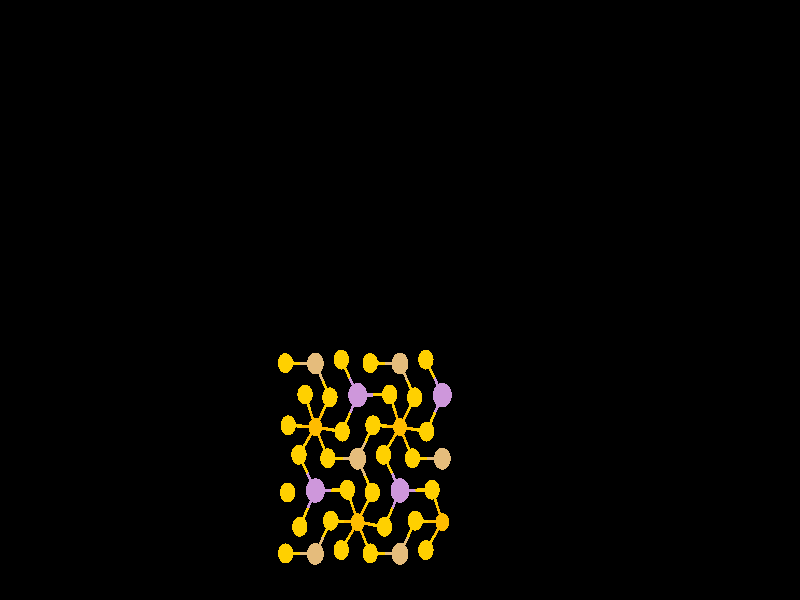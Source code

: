 #include "colors.inc"
#include "finish.inc"

global_settings {assumed_gamma 1 max_trace_level 6}
background {color White transmit 1.0}
camera {orthographic
  right -62.77*x up 36.25*y
  direction 1.00*z
  location <0,0,50.00> look_at <0,0,0>}


light_source {<  2.00,   3.00,  40.00> color White
  area_light <0.70, 0, 0>, <0, 0.70, 0>, 3, 3
  adaptive 1 jitter}
// no fog
#declare simple = finish {phong 0.7}
#declare pale = finish {ambient 0.5 diffuse 0.85 roughness 0.001 specular 0.200 }
#declare intermediate = finish {ambient 0.3 diffuse 0.6 specular 0.1 roughness 0.04}
#declare vmd = finish {ambient 0.0 diffuse 0.65 phong 0.1 phong_size 40.0 specular 0.5 }
#declare jmol = finish {ambient 0.2 diffuse 0.6 specular 1 roughness 0.001 metallic}
#declare ase2 = finish {ambient 0.05 brilliance 3 diffuse 0.6 metallic specular 0.7 roughness 0.04 reflection 0.15}
#declare ase3 = finish {ambient 0.15 brilliance 2 diffuse 0.6 metallic specular 1.0 roughness 0.001 reflection 0.0}
#declare glass = finish {ambient 0.05 diffuse 0.3 specular 1.0 roughness 0.001}
#declare glass2 = finish {ambient 0.01 diffuse 0.3 specular 1.0 reflection 0.25 roughness 0.001}
#declare Rcell = 0.000;
#declare Rbond = 0.100;

#macro atom(LOC, R, COL, TRANS, FIN)
  sphere{LOC, R texture{pigment{color COL transmit TRANS} finish{FIN}}}
#end
#macro constrain(LOC, R, COL, TRANS FIN)
union{torus{R, Rcell rotate 45*z texture{pigment{color COL transmit TRANS} finish{FIN}}}
     torus{R, Rcell rotate -45*z texture{pigment{color COL transmit TRANS} finish{FIN}}}
     translate LOC}
#end

cylinder {< -9.96, -17.26, -33.52>, < 29.89, -17.26, -33.52>, Rcell pigment {Black}}
cylinder {<-29.89,  17.26, -33.52>, <  9.96,  17.26, -33.52>, Rcell pigment {Black}}
cylinder {<-29.89,  17.26,   0.00>, <  9.96,  17.26,   0.00>, Rcell pigment {Black}}
cylinder {< -9.96, -17.26,   0.00>, < 29.89, -17.26,   0.00>, Rcell pigment {Black}}
cylinder {< -9.96, -17.26, -33.52>, <-29.89,  17.26, -33.52>, Rcell pigment {Black}}
cylinder {< 29.89, -17.26, -33.52>, <  9.96,  17.26, -33.52>, Rcell pigment {Black}}
cylinder {< 29.89, -17.26,   0.00>, <  9.96,  17.26,   0.00>, Rcell pigment {Black}}
cylinder {< -9.96, -17.26,   0.00>, <-29.89,  17.26,   0.00>, Rcell pigment {Black}}
cylinder {< -9.96, -17.26, -33.52>, < -9.96, -17.26,   0.00>, Rcell pigment {Black}}
cylinder {< 29.89, -17.26, -33.52>, < 29.89, -17.26,   0.00>, Rcell pigment {Black}}
cylinder {<  9.96,  17.26, -33.52>, <  9.96,  17.26,   0.00>, Rcell pigment {Black}}
cylinder {<-29.89,  17.26, -33.52>, <-29.89,  17.26,   0.00>, Rcell pigment {Black}}
atom(< -7.86, -13.70, -14.91>, 0.60, rgb <1.00, 0.63, 0.00>, 0.0, ase3) // #0
atom(< -4.61, -15.11, -14.91>, 0.60, rgb <1.00, 0.63, 0.00>, 0.0, ase3) // #1
atom(< -8.82, -11.63, -18.53>, 0.60, rgb <1.00, 0.63, 0.00>, 0.0, ase3) // #2
atom(< -8.98, -15.31, -18.53>, 0.60, rgb <1.00, 0.63, 0.00>, 0.0, ase3) // #3
atom(< -6.64, -15.34, -18.10>, 0.66, rgb <0.78, 0.50, 0.20>, 0.0, ase3) // #4
atom(< -6.64, -11.51, -16.41>, 0.74, rgb <0.62, 0.31, 0.71>, 0.0, ase3) // #5
atom(< -7.93,  -9.35, -14.91>, 0.60, rgb <1.00, 0.63, 0.00>, 0.0, ase3) // #6
atom(< -1.22, -13.70, -14.91>, 0.60, rgb <1.00, 0.63, 0.00>, 0.0, ase3) // #7
atom(<  2.03, -15.11, -14.91>, 0.60, rgb <1.00, 0.63, 0.00>, 0.0, ase3) // #8
atom(< -2.18, -11.63, -18.53>, 0.60, rgb <1.00, 0.63, 0.00>, 0.0, ase3) // #9
atom(< -2.34, -15.31, -18.53>, 0.60, rgb <1.00, 0.63, 0.00>, 0.0, ase3) // #10
atom(< -5.44, -13.33, -18.53>, 0.60, rgb <1.00, 0.63, 0.00>, 0.0, ase3) // #11
atom(< -3.32, -13.42, -17.80>, 0.54, rgb <1.00, 0.50, 0.00>, 0.0, ase3) // #12
atom(< -3.32, -13.42, -15.50>, 0.54, rgb <1.00, 0.50, 0.00>, 0.0, ase3) // #13
atom(<  0.00, -15.34, -18.10>, 0.66, rgb <0.78, 0.50, 0.20>, 0.0, ase3) // #14
atom(<  0.00, -11.51, -16.41>, 0.74, rgb <0.62, 0.31, 0.71>, 0.0, ase3) // #15
atom(< -4.54,  -7.95, -14.91>, 0.60, rgb <1.00, 0.63, 0.00>, 0.0, ase3) // #16
atom(< -1.29,  -9.35, -14.91>, 0.60, rgb <1.00, 0.63, 0.00>, 0.0, ase3) // #17
atom(< -4.13, -11.46, -14.91>, 0.60, rgb <1.00, 0.63, 0.00>, 0.0, ase3) // #18
atom(< -5.50,  -5.88, -18.53>, 0.60, rgb <1.00, 0.63, 0.00>, 0.0, ase3) // #19
atom(< -5.66,  -9.56, -18.53>, 0.60, rgb <1.00, 0.63, 0.00>, 0.0, ase3) // #20
atom(< -8.77,  -7.57, -18.53>, 0.60, rgb <1.00, 0.63, 0.00>, 0.0, ase3) // #21
atom(< -6.64,  -7.67, -17.80>, 0.54, rgb <1.00, 0.50, 0.00>, 0.0, ase3) // #22
atom(< -6.64,  -7.67, -15.50>, 0.54, rgb <1.00, 0.50, 0.00>, 0.0, ase3) // #23
atom(< -3.32,  -9.59, -18.10>, 0.66, rgb <0.78, 0.50, 0.20>, 0.0, ase3) // #24
atom(< -3.32,  -5.75, -16.41>, 0.74, rgb <0.62, 0.31, 0.71>, 0.0, ase3) // #25
atom(< -4.61,  -3.60, -14.91>, 0.60, rgb <1.00, 0.63, 0.00>, 0.0, ase3) // #26
atom(< -7.45,  -5.71, -14.91>, 0.60, rgb <1.00, 0.63, 0.00>, 0.0, ase3) // #27
atom(< -8.99,  -3.81, -18.53>, 0.60, rgb <1.00, 0.63, 0.00>, 0.0, ase3) // #28
atom(< -6.64,  -3.84, -18.10>, 0.66, rgb <0.78, 0.50, 0.20>, 0.0, ase3) // #29
atom(<  1.20, -13.33, -18.53>, 0.60, rgb <1.00, 0.63, 0.00>, 0.0, ase3) // #30
atom(<  3.32, -13.42, -17.80>, 0.54, rgb <1.00, 0.50, 0.00>, 0.0, ase3) // #31
atom(<  3.32, -13.42, -15.50>, 0.54, rgb <1.00, 0.50, 0.00>, 0.0, ase3) // #32
atom(<  2.10,  -7.95, -14.91>, 0.60, rgb <1.00, 0.63, 0.00>, 0.0, ase3) // #33
atom(<  2.51, -11.46, -14.91>, 0.60, rgb <1.00, 0.63, 0.00>, 0.0, ase3) // #34
atom(<  1.15,  -5.88, -18.53>, 0.60, rgb <1.00, 0.63, 0.00>, 0.0, ase3) // #35
atom(<  0.98,  -9.56, -18.53>, 0.60, rgb <1.00, 0.63, 0.00>, 0.0, ase3) // #36
atom(< -2.12,  -7.57, -18.53>, 0.60, rgb <1.00, 0.63, 0.00>, 0.0, ase3) // #37
atom(<  0.00,  -7.67, -17.80>, 0.54, rgb <1.00, 0.50, 0.00>, 0.0, ase3) // #38
atom(<  0.00,  -7.67, -15.50>, 0.54, rgb <1.00, 0.50, 0.00>, 0.0, ase3) // #39
atom(<  3.32,  -9.59, -18.10>, 0.66, rgb <0.78, 0.50, 0.20>, 0.0, ase3) // #40
atom(<  3.32,  -5.75, -16.41>, 0.74, rgb <0.62, 0.31, 0.71>, 0.0, ase3) // #41
atom(<  2.03,  -3.60, -14.91>, 0.60, rgb <1.00, 0.63, 0.00>, 0.0, ase3) // #42
atom(< -0.81,  -5.71, -14.91>, 0.60, rgb <1.00, 0.63, 0.00>, 0.0, ase3) // #43
atom(< -2.34,  -3.81, -18.53>, 0.60, rgb <1.00, 0.63, 0.00>, 0.0, ase3) // #44
atom(<  0.00,  -3.84, -18.10>, 0.66, rgb <0.78, 0.50, 0.20>, 0.0, ase3) // #45
cylinder {< -7.86, -13.70, -14.91>, < -7.25, -12.60, -15.66>, Rbond texture{pigment {color rgb <1.00, 0.63, 0.00> transmit 0.0} finish{ase3}}}
cylinder {< -6.64, -11.51, -16.41>, < -7.25, -12.60, -15.66>, Rbond texture{pigment {color rgb <0.62, 0.31, 0.71> transmit 0.0} finish{ase3}}}
cylinder {< -4.61, -15.11, -14.91>, < -3.97, -14.27, -15.21>, Rbond texture{pigment {color rgb <1.00, 0.63, 0.00> transmit 0.0} finish{ase3}}}
cylinder {< -3.32, -13.42, -15.50>, < -3.97, -14.27, -15.21>, Rbond texture{pigment {color rgb <1.00, 0.50, 0.00> transmit 0.0} finish{ase3}}}
cylinder {< -6.64, -15.34, -18.10>, < -6.04, -14.34, -18.32>, Rbond texture{pigment {color rgb <0.78, 0.50, 0.20> transmit 0.0} finish{ase3}}}
cylinder {< -5.44, -13.33, -18.53>, < -6.04, -14.34, -18.32>, Rbond texture{pigment {color rgb <1.00, 0.63, 0.00> transmit 0.0} finish{ase3}}}
cylinder {< -6.64, -15.34, -18.10>, < -7.81, -15.33, -18.32>, Rbond texture{pigment {color rgb <0.78, 0.50, 0.20> transmit 0.0} finish{ase3}}}
cylinder {< -8.98, -15.31, -18.53>, < -7.81, -15.33, -18.32>, Rbond texture{pigment {color rgb <1.00, 0.63, 0.00> transmit 0.0} finish{ase3}}}
cylinder {< -6.64, -11.51, -16.41>, < -5.39, -11.49, -15.66>, Rbond texture{pigment {color rgb <0.62, 0.31, 0.71> transmit 0.0} finish{ase3}}}
cylinder {< -4.13, -11.46, -14.91>, < -5.39, -11.49, -15.66>, Rbond texture{pigment {color rgb <1.00, 0.63, 0.00> transmit 0.0} finish{ase3}}}
cylinder {< -6.64, -11.51, -16.41>, < -7.29, -10.43, -15.66>, Rbond texture{pigment {color rgb <0.62, 0.31, 0.71> transmit 0.0} finish{ase3}}}
cylinder {< -7.93,  -9.35, -14.91>, < -7.29, -10.43, -15.66>, Rbond texture{pigment {color rgb <1.00, 0.63, 0.00> transmit 0.0} finish{ase3}}}
cylinder {< -7.93,  -9.35, -14.91>, < -7.29,  -8.51, -15.21>, Rbond texture{pigment {color rgb <1.00, 0.63, 0.00> transmit 0.0} finish{ase3}}}
cylinder {< -6.64,  -7.67, -15.50>, < -7.29,  -8.51, -15.21>, Rbond texture{pigment {color rgb <1.00, 0.50, 0.00> transmit 0.0} finish{ase3}}}
cylinder {< -1.22, -13.70, -14.91>, < -2.27, -13.56, -15.21>, Rbond texture{pigment {color rgb <1.00, 0.63, 0.00> transmit 0.0} finish{ase3}}}
cylinder {< -3.32, -13.42, -15.50>, < -2.27, -13.56, -15.21>, Rbond texture{pigment {color rgb <1.00, 0.50, 0.00> transmit 0.0} finish{ase3}}}
cylinder {< -1.22, -13.70, -14.91>, < -0.61, -12.60, -15.66>, Rbond texture{pigment {color rgb <1.00, 0.63, 0.00> transmit 0.0} finish{ase3}}}
cylinder {<  0.00, -11.51, -16.41>, < -0.61, -12.60, -15.66>, Rbond texture{pigment {color rgb <0.62, 0.31, 0.71> transmit 0.0} finish{ase3}}}
cylinder {<  2.03, -15.11, -14.91>, <  2.68, -14.27, -15.21>, Rbond texture{pigment {color rgb <1.00, 0.63, 0.00> transmit 0.0} finish{ase3}}}
cylinder {<  3.32, -13.42, -15.50>, <  2.68, -14.27, -15.21>, Rbond texture{pigment {color rgb <1.00, 0.50, 0.00> transmit 0.0} finish{ase3}}}
cylinder {< -2.18, -11.63, -18.53>, < -2.75, -12.53, -18.17>, Rbond texture{pigment {color rgb <1.00, 0.63, 0.00> transmit 0.0} finish{ase3}}}
cylinder {< -3.32, -13.42, -17.80>, < -2.75, -12.53, -18.17>, Rbond texture{pigment {color rgb <1.00, 0.50, 0.00> transmit 0.0} finish{ase3}}}
cylinder {< -2.18, -11.63, -18.53>, < -2.75, -10.61, -18.32>, Rbond texture{pigment {color rgb <1.00, 0.63, 0.00> transmit 0.0} finish{ase3}}}
cylinder {< -3.32,  -9.59, -18.10>, < -2.75, -10.61, -18.32>, Rbond texture{pigment {color rgb <0.78, 0.50, 0.20> transmit 0.0} finish{ase3}}}
cylinder {< -2.34, -15.31, -18.53>, < -1.17, -15.33, -18.32>, Rbond texture{pigment {color rgb <1.00, 0.63, 0.00> transmit 0.0} finish{ase3}}}
cylinder {<  0.00, -15.34, -18.10>, < -1.17, -15.33, -18.32>, Rbond texture{pigment {color rgb <0.78, 0.50, 0.20> transmit 0.0} finish{ase3}}}
cylinder {< -2.34, -15.31, -18.53>, < -2.83, -14.37, -18.17>, Rbond texture{pigment {color rgb <1.00, 0.63, 0.00> transmit 0.0} finish{ase3}}}
cylinder {< -3.32, -13.42, -17.80>, < -2.83, -14.37, -18.17>, Rbond texture{pigment {color rgb <1.00, 0.50, 0.00> transmit 0.0} finish{ase3}}}
cylinder {< -5.44, -13.33, -18.53>, < -4.38, -13.38, -18.17>, Rbond texture{pigment {color rgb <1.00, 0.63, 0.00> transmit 0.0} finish{ase3}}}
cylinder {< -3.32, -13.42, -17.80>, < -4.38, -13.38, -18.17>, Rbond texture{pigment {color rgb <1.00, 0.50, 0.00> transmit 0.0} finish{ase3}}}
cylinder {< -3.32, -13.42, -17.80>, < -3.32, -13.42, -16.65>, Rbond texture{pigment {color rgb <1.00, 0.50, 0.00> transmit 0.0} finish{ase3}}}
cylinder {< -3.32, -13.42, -15.50>, < -3.32, -13.42, -16.65>, Rbond texture{pigment {color rgb <1.00, 0.50, 0.00> transmit 0.0} finish{ase3}}}
cylinder {< -3.32, -13.42, -15.50>, < -3.73, -12.44, -15.21>, Rbond texture{pigment {color rgb <1.00, 0.50, 0.00> transmit 0.0} finish{ase3}}}
cylinder {< -4.13, -11.46, -14.91>, < -3.73, -12.44, -15.21>, Rbond texture{pigment {color rgb <1.00, 0.63, 0.00> transmit 0.0} finish{ase3}}}
cylinder {<  0.00, -15.34, -18.10>, <  0.60, -14.34, -18.32>, Rbond texture{pigment {color rgb <0.78, 0.50, 0.20> transmit 0.0} finish{ase3}}}
cylinder {<  1.20, -13.33, -18.53>, <  0.60, -14.34, -18.32>, Rbond texture{pigment {color rgb <1.00, 0.63, 0.00> transmit 0.0} finish{ase3}}}
cylinder {<  0.00, -11.51, -16.41>, < -0.65, -10.43, -15.66>, Rbond texture{pigment {color rgb <0.62, 0.31, 0.71> transmit 0.0} finish{ase3}}}
cylinder {< -1.29,  -9.35, -14.91>, < -0.65, -10.43, -15.66>, Rbond texture{pigment {color rgb <1.00, 0.63, 0.00> transmit 0.0} finish{ase3}}}
cylinder {<  0.00, -11.51, -16.41>, <  1.26, -11.49, -15.66>, Rbond texture{pigment {color rgb <0.62, 0.31, 0.71> transmit 0.0} finish{ase3}}}
cylinder {<  2.51, -11.46, -14.91>, <  1.26, -11.49, -15.66>, Rbond texture{pigment {color rgb <1.00, 0.63, 0.00> transmit 0.0} finish{ase3}}}
cylinder {< -4.54,  -7.95, -14.91>, < -3.93,  -6.85, -15.66>, Rbond texture{pigment {color rgb <1.00, 0.63, 0.00> transmit 0.0} finish{ase3}}}
cylinder {< -3.32,  -5.75, -16.41>, < -3.93,  -6.85, -15.66>, Rbond texture{pigment {color rgb <0.62, 0.31, 0.71> transmit 0.0} finish{ase3}}}
cylinder {< -4.54,  -7.95, -14.91>, < -5.59,  -7.81, -15.21>, Rbond texture{pigment {color rgb <1.00, 0.63, 0.00> transmit 0.0} finish{ase3}}}
cylinder {< -6.64,  -7.67, -15.50>, < -5.59,  -7.81, -15.21>, Rbond texture{pigment {color rgb <1.00, 0.50, 0.00> transmit 0.0} finish{ase3}}}
cylinder {< -1.29,  -9.35, -14.91>, < -0.65,  -8.51, -15.21>, Rbond texture{pigment {color rgb <1.00, 0.63, 0.00> transmit 0.0} finish{ase3}}}
cylinder {<  0.00,  -7.67, -15.50>, < -0.65,  -8.51, -15.21>, Rbond texture{pigment {color rgb <1.00, 0.50, 0.00> transmit 0.0} finish{ase3}}}
cylinder {< -5.50,  -5.88, -18.53>, < -6.07,  -4.86, -18.32>, Rbond texture{pigment {color rgb <1.00, 0.63, 0.00> transmit 0.0} finish{ase3}}}
cylinder {< -6.64,  -3.84, -18.10>, < -6.07,  -4.86, -18.32>, Rbond texture{pigment {color rgb <0.78, 0.50, 0.20> transmit 0.0} finish{ase3}}}
cylinder {< -5.50,  -5.88, -18.53>, < -6.07,  -6.78, -18.17>, Rbond texture{pigment {color rgb <1.00, 0.63, 0.00> transmit 0.0} finish{ase3}}}
cylinder {< -6.64,  -7.67, -17.80>, < -6.07,  -6.78, -18.17>, Rbond texture{pigment {color rgb <1.00, 0.50, 0.00> transmit 0.0} finish{ase3}}}
cylinder {< -5.66,  -9.56, -18.53>, < -6.15,  -8.61, -18.17>, Rbond texture{pigment {color rgb <1.00, 0.63, 0.00> transmit 0.0} finish{ase3}}}
cylinder {< -6.64,  -7.67, -17.80>, < -6.15,  -8.61, -18.17>, Rbond texture{pigment {color rgb <1.00, 0.50, 0.00> transmit 0.0} finish{ase3}}}
cylinder {< -8.77,  -7.57, -18.53>, < -7.70,  -7.62, -18.17>, Rbond texture{pigment {color rgb <1.00, 0.63, 0.00> transmit 0.0} finish{ase3}}}
cylinder {< -6.64,  -7.67, -17.80>, < -7.70,  -7.62, -18.17>, Rbond texture{pigment {color rgb <1.00, 0.50, 0.00> transmit 0.0} finish{ase3}}}
cylinder {< -6.64,  -7.67, -17.80>, < -6.64,  -7.67, -16.65>, Rbond texture{pigment {color rgb <1.00, 0.50, 0.00> transmit 0.0} finish{ase3}}}
cylinder {< -6.64,  -7.67, -15.50>, < -6.64,  -7.67, -16.65>, Rbond texture{pigment {color rgb <1.00, 0.50, 0.00> transmit 0.0} finish{ase3}}}
cylinder {< -6.64,  -7.67, -15.50>, < -7.05,  -6.69, -15.21>, Rbond texture{pigment {color rgb <1.00, 0.50, 0.00> transmit 0.0} finish{ase3}}}
cylinder {< -7.45,  -5.71, -14.91>, < -7.05,  -6.69, -15.21>, Rbond texture{pigment {color rgb <1.00, 0.63, 0.00> transmit 0.0} finish{ase3}}}
cylinder {< -3.32,  -9.59, -18.10>, < -2.72,  -8.58, -18.32>, Rbond texture{pigment {color rgb <0.78, 0.50, 0.20> transmit 0.0} finish{ase3}}}
cylinder {< -2.12,  -7.57, -18.53>, < -2.72,  -8.58, -18.32>, Rbond texture{pigment {color rgb <1.00, 0.63, 0.00> transmit 0.0} finish{ase3}}}
cylinder {< -3.32,  -9.59, -18.10>, < -4.49,  -9.57, -18.32>, Rbond texture{pigment {color rgb <0.78, 0.50, 0.20> transmit 0.0} finish{ase3}}}
cylinder {< -5.66,  -9.56, -18.53>, < -4.49,  -9.57, -18.32>, Rbond texture{pigment {color rgb <1.00, 0.63, 0.00> transmit 0.0} finish{ase3}}}
cylinder {< -3.32,  -5.75, -16.41>, < -2.07,  -5.73, -15.66>, Rbond texture{pigment {color rgb <0.62, 0.31, 0.71> transmit 0.0} finish{ase3}}}
cylinder {< -0.81,  -5.71, -14.91>, < -2.07,  -5.73, -15.66>, Rbond texture{pigment {color rgb <1.00, 0.63, 0.00> transmit 0.0} finish{ase3}}}
cylinder {< -3.32,  -5.75, -16.41>, < -3.97,  -4.68, -15.66>, Rbond texture{pigment {color rgb <0.62, 0.31, 0.71> transmit 0.0} finish{ase3}}}
cylinder {< -4.61,  -3.60, -14.91>, < -3.97,  -4.68, -15.66>, Rbond texture{pigment {color rgb <1.00, 0.63, 0.00> transmit 0.0} finish{ase3}}}
cylinder {< -8.99,  -3.81, -18.53>, < -7.81,  -3.82, -18.32>, Rbond texture{pigment {color rgb <1.00, 0.63, 0.00> transmit 0.0} finish{ase3}}}
cylinder {< -6.64,  -3.84, -18.10>, < -7.81,  -3.82, -18.32>, Rbond texture{pigment {color rgb <0.78, 0.50, 0.20> transmit 0.0} finish{ase3}}}
cylinder {<  1.20, -13.33, -18.53>, <  2.26, -13.38, -18.17>, Rbond texture{pigment {color rgb <1.00, 0.63, 0.00> transmit 0.0} finish{ase3}}}
cylinder {<  3.32, -13.42, -17.80>, <  2.26, -13.38, -18.17>, Rbond texture{pigment {color rgb <1.00, 0.50, 0.00> transmit 0.0} finish{ase3}}}
cylinder {<  3.32, -13.42, -17.80>, <  3.32, -13.42, -16.65>, Rbond texture{pigment {color rgb <1.00, 0.50, 0.00> transmit 0.0} finish{ase3}}}
cylinder {<  3.32, -13.42, -15.50>, <  3.32, -13.42, -16.65>, Rbond texture{pigment {color rgb <1.00, 0.50, 0.00> transmit 0.0} finish{ase3}}}
cylinder {<  3.32, -13.42, -15.50>, <  2.92, -12.44, -15.21>, Rbond texture{pigment {color rgb <1.00, 0.50, 0.00> transmit 0.0} finish{ase3}}}
cylinder {<  2.51, -11.46, -14.91>, <  2.92, -12.44, -15.21>, Rbond texture{pigment {color rgb <1.00, 0.63, 0.00> transmit 0.0} finish{ase3}}}
cylinder {<  2.10,  -7.95, -14.91>, <  1.05,  -7.81, -15.21>, Rbond texture{pigment {color rgb <1.00, 0.63, 0.00> transmit 0.0} finish{ase3}}}
cylinder {<  0.00,  -7.67, -15.50>, <  1.05,  -7.81, -15.21>, Rbond texture{pigment {color rgb <1.00, 0.50, 0.00> transmit 0.0} finish{ase3}}}
cylinder {<  2.10,  -7.95, -14.91>, <  2.71,  -6.85, -15.66>, Rbond texture{pigment {color rgb <1.00, 0.63, 0.00> transmit 0.0} finish{ase3}}}
cylinder {<  3.32,  -5.75, -16.41>, <  2.71,  -6.85, -15.66>, Rbond texture{pigment {color rgb <0.62, 0.31, 0.71> transmit 0.0} finish{ase3}}}
cylinder {<  1.15,  -5.88, -18.53>, <  0.57,  -4.86, -18.32>, Rbond texture{pigment {color rgb <1.00, 0.63, 0.00> transmit 0.0} finish{ase3}}}
cylinder {<  0.00,  -3.84, -18.10>, <  0.57,  -4.86, -18.32>, Rbond texture{pigment {color rgb <0.78, 0.50, 0.20> transmit 0.0} finish{ase3}}}
cylinder {<  1.15,  -5.88, -18.53>, <  0.57,  -6.78, -18.17>, Rbond texture{pigment {color rgb <1.00, 0.63, 0.00> transmit 0.0} finish{ase3}}}
cylinder {<  0.00,  -7.67, -17.80>, <  0.57,  -6.78, -18.17>, Rbond texture{pigment {color rgb <1.00, 0.50, 0.00> transmit 0.0} finish{ase3}}}
cylinder {<  0.98,  -9.56, -18.53>, <  0.49,  -8.62, -18.17>, Rbond texture{pigment {color rgb <1.00, 0.63, 0.00> transmit 0.0} finish{ase3}}}
cylinder {<  0.00,  -7.67, -17.80>, <  0.49,  -8.62, -18.17>, Rbond texture{pigment {color rgb <1.00, 0.50, 0.00> transmit 0.0} finish{ase3}}}
cylinder {<  0.98,  -9.56, -18.53>, <  2.15,  -9.57, -18.32>, Rbond texture{pigment {color rgb <1.00, 0.63, 0.00> transmit 0.0} finish{ase3}}}
cylinder {<  3.32,  -9.59, -18.10>, <  2.15,  -9.57, -18.32>, Rbond texture{pigment {color rgb <0.78, 0.50, 0.20> transmit 0.0} finish{ase3}}}
cylinder {< -2.12,  -7.57, -18.53>, < -1.06,  -7.62, -18.17>, Rbond texture{pigment {color rgb <1.00, 0.63, 0.00> transmit 0.0} finish{ase3}}}
cylinder {<  0.00,  -7.67, -17.80>, < -1.06,  -7.62, -18.17>, Rbond texture{pigment {color rgb <1.00, 0.50, 0.00> transmit 0.0} finish{ase3}}}
cylinder {<  0.00,  -7.67, -17.80>, <  0.00,  -7.67, -16.65>, Rbond texture{pigment {color rgb <1.00, 0.50, 0.00> transmit 0.0} finish{ase3}}}
cylinder {<  0.00,  -7.67, -15.50>, <  0.00,  -7.67, -16.65>, Rbond texture{pigment {color rgb <1.00, 0.50, 0.00> transmit 0.0} finish{ase3}}}
cylinder {<  0.00,  -7.67, -15.50>, < -0.40,  -6.69, -15.21>, Rbond texture{pigment {color rgb <1.00, 0.50, 0.00> transmit 0.0} finish{ase3}}}
cylinder {< -0.81,  -5.71, -14.91>, < -0.40,  -6.69, -15.21>, Rbond texture{pigment {color rgb <1.00, 0.63, 0.00> transmit 0.0} finish{ase3}}}
cylinder {<  3.32,  -5.75, -16.41>, <  2.68,  -4.68, -15.66>, Rbond texture{pigment {color rgb <0.62, 0.31, 0.71> transmit 0.0} finish{ase3}}}
cylinder {<  2.03,  -3.60, -14.91>, <  2.68,  -4.68, -15.66>, Rbond texture{pigment {color rgb <1.00, 0.63, 0.00> transmit 0.0} finish{ase3}}}
cylinder {<  0.00,  -3.84, -18.10>, < -1.17,  -3.82, -18.32>, Rbond texture{pigment {color rgb <0.78, 0.50, 0.20> transmit 0.0} finish{ase3}}}
cylinder {< -2.34,  -3.81, -18.53>, < -1.17,  -3.82, -18.32>, Rbond texture{pigment {color rgb <1.00, 0.63, 0.00> transmit 0.0} finish{ase3}}}
// no constraints
